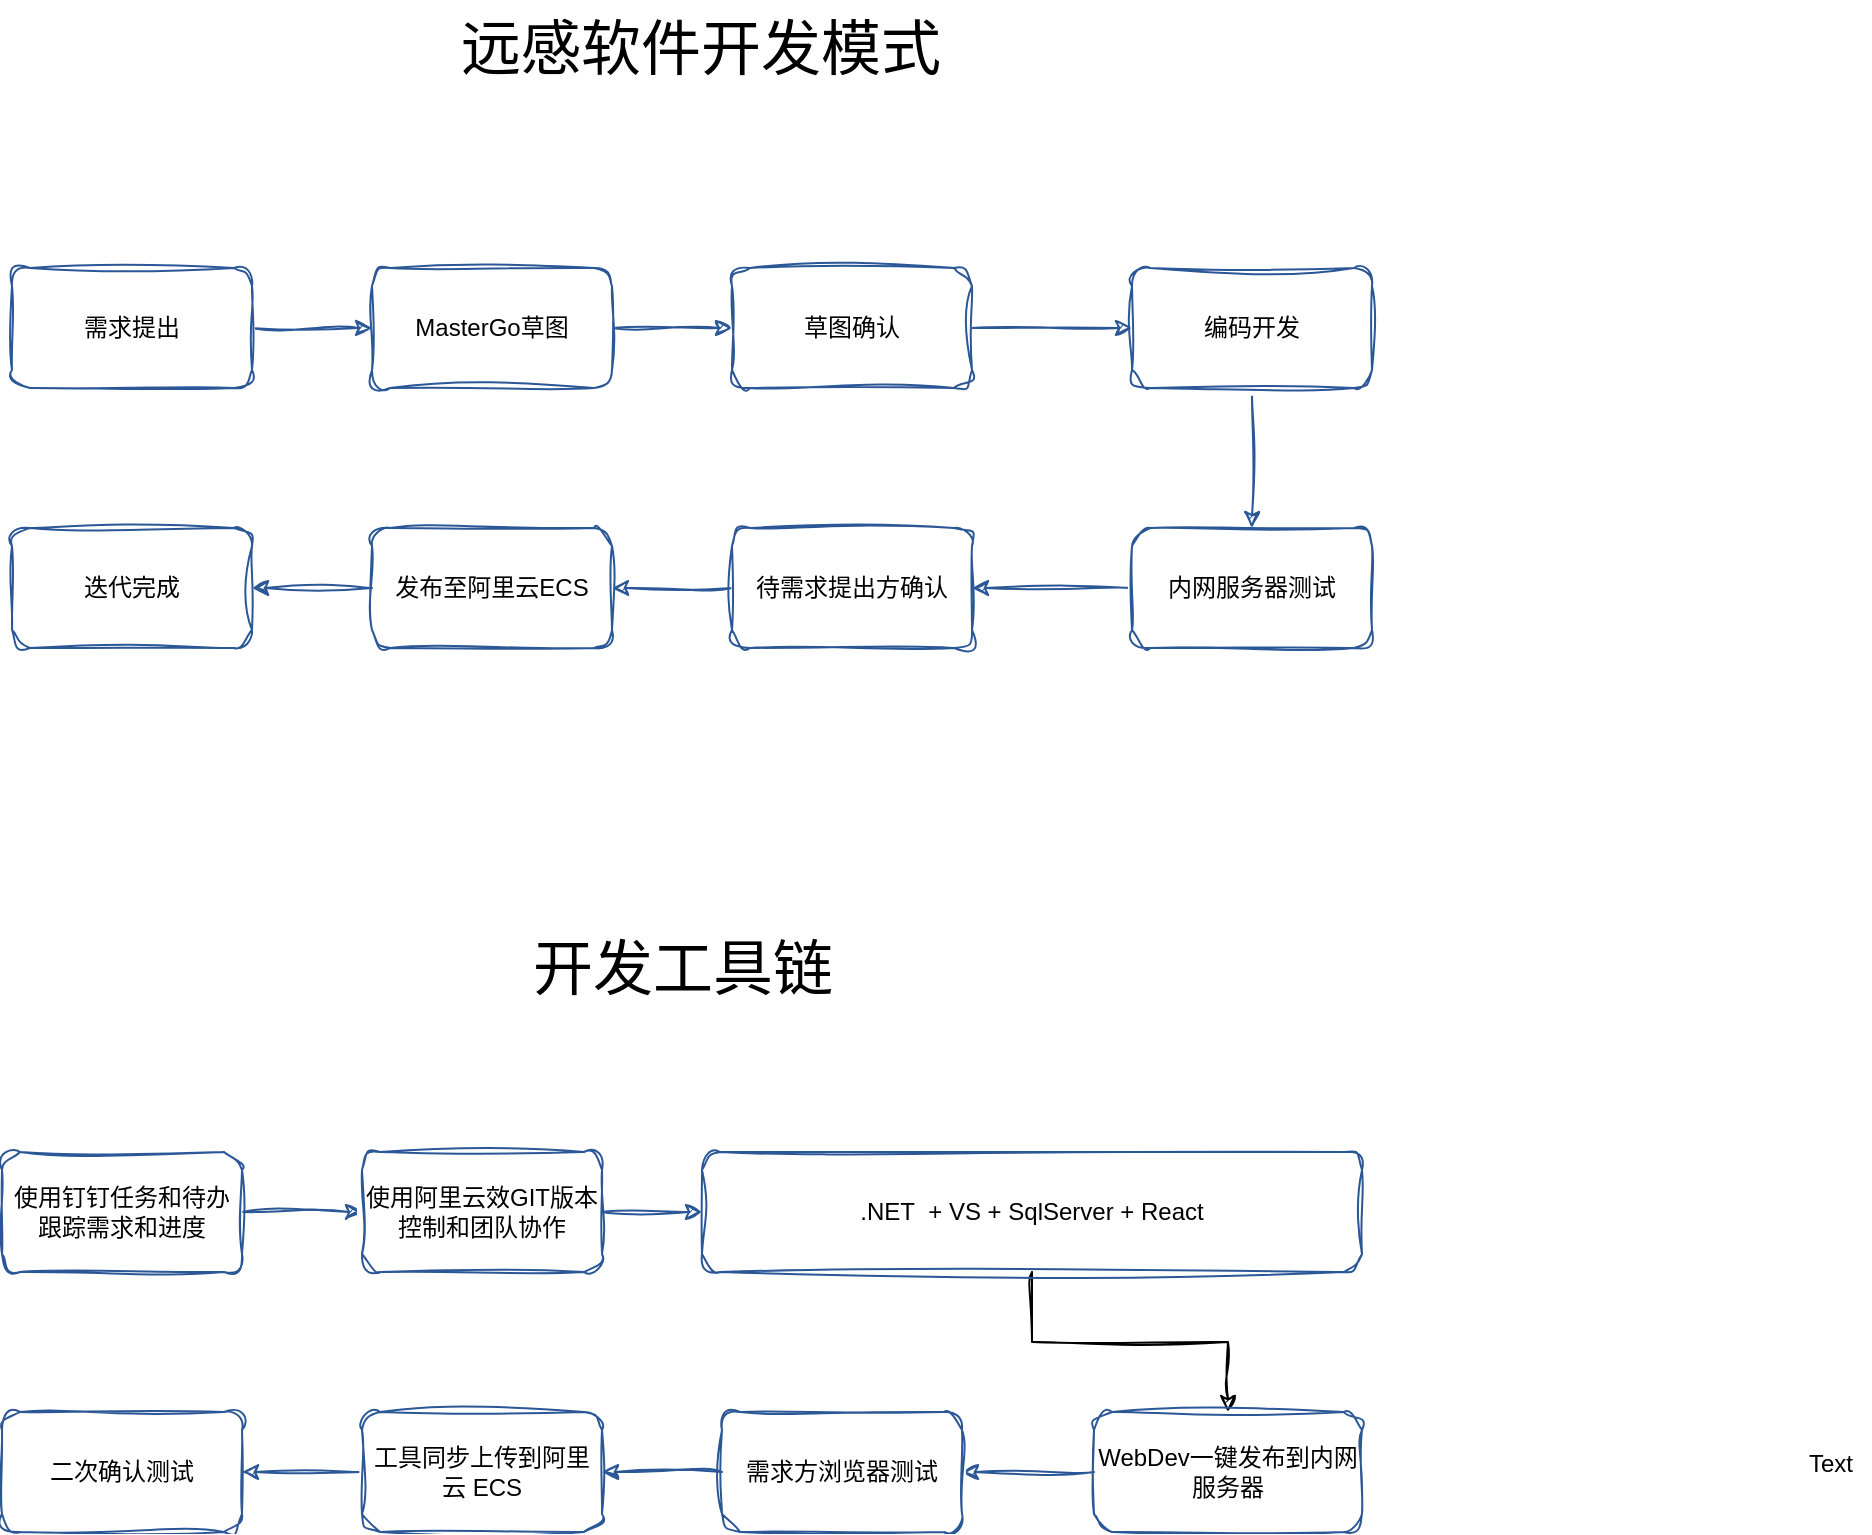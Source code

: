 <mxfile version="21.1.8" type="github">
  <diagram name="第 1 页" id="J1YRUa0OZ2RkJ96QdJu6">
    <mxGraphModel dx="1434" dy="796" grid="0" gridSize="10" guides="1" tooltips="1" connect="1" arrows="1" fold="1" page="1" pageScale="1" pageWidth="827" pageHeight="1169" math="0" shadow="0">
      <root>
        <mxCell id="0" />
        <mxCell id="1" parent="0" />
        <mxCell id="fjiemUw4WQ8zHXGumyIW-3" value="" style="edgeStyle=orthogonalEdgeStyle;rounded=0;orthogonalLoop=1;jettySize=auto;html=1;sketch=1;curveFitting=1;jiggle=2;strokeColor=#2B5797;" edge="1" parent="1" source="fjiemUw4WQ8zHXGumyIW-1" target="fjiemUw4WQ8zHXGumyIW-2">
          <mxGeometry relative="1" as="geometry" />
        </mxCell>
        <mxCell id="fjiemUw4WQ8zHXGumyIW-1" value="需求提出" style="rounded=1;whiteSpace=wrap;html=1;sketch=1;curveFitting=1;jiggle=2;strokeColor=#2B5797;" vertex="1" parent="1">
          <mxGeometry x="74" y="223" width="120" height="60" as="geometry" />
        </mxCell>
        <mxCell id="fjiemUw4WQ8zHXGumyIW-7" value="" style="edgeStyle=orthogonalEdgeStyle;rounded=0;orthogonalLoop=1;jettySize=auto;html=1;sketch=1;curveFitting=1;jiggle=2;strokeColor=#2B5797;" edge="1" parent="1" source="fjiemUw4WQ8zHXGumyIW-2" target="fjiemUw4WQ8zHXGumyIW-6">
          <mxGeometry relative="1" as="geometry" />
        </mxCell>
        <mxCell id="fjiemUw4WQ8zHXGumyIW-2" value="MasterGo草图" style="whiteSpace=wrap;html=1;rounded=1;sketch=1;curveFitting=1;jiggle=2;strokeColor=#2B5797;" vertex="1" parent="1">
          <mxGeometry x="254" y="223" width="120" height="60" as="geometry" />
        </mxCell>
        <mxCell id="fjiemUw4WQ8zHXGumyIW-9" value="" style="edgeStyle=orthogonalEdgeStyle;rounded=0;orthogonalLoop=1;jettySize=auto;html=1;sketch=1;curveFitting=1;jiggle=2;strokeColor=#2B5797;" edge="1" parent="1" source="fjiemUw4WQ8zHXGumyIW-6" target="fjiemUw4WQ8zHXGumyIW-8">
          <mxGeometry relative="1" as="geometry" />
        </mxCell>
        <mxCell id="fjiemUw4WQ8zHXGumyIW-6" value="草图确认" style="whiteSpace=wrap;html=1;rounded=1;sketch=1;curveFitting=1;jiggle=2;strokeColor=#2B5797;" vertex="1" parent="1">
          <mxGeometry x="434" y="223" width="120" height="60" as="geometry" />
        </mxCell>
        <mxCell id="fjiemUw4WQ8zHXGumyIW-11" value="" style="edgeStyle=orthogonalEdgeStyle;rounded=0;orthogonalLoop=1;jettySize=auto;html=1;sketch=1;curveFitting=1;jiggle=2;strokeColor=#2B5797;" edge="1" parent="1" source="fjiemUw4WQ8zHXGumyIW-8" target="fjiemUw4WQ8zHXGumyIW-10">
          <mxGeometry relative="1" as="geometry" />
        </mxCell>
        <mxCell id="fjiemUw4WQ8zHXGumyIW-8" value="编码开发" style="whiteSpace=wrap;html=1;rounded=1;sketch=1;curveFitting=1;jiggle=2;strokeColor=#2B5797;" vertex="1" parent="1">
          <mxGeometry x="634" y="223" width="120" height="60" as="geometry" />
        </mxCell>
        <mxCell id="fjiemUw4WQ8zHXGumyIW-13" value="" style="edgeStyle=orthogonalEdgeStyle;rounded=0;orthogonalLoop=1;jettySize=auto;html=1;sketch=1;curveFitting=1;jiggle=2;strokeColor=#2B5797;" edge="1" parent="1" source="fjiemUw4WQ8zHXGumyIW-10" target="fjiemUw4WQ8zHXGumyIW-12">
          <mxGeometry relative="1" as="geometry" />
        </mxCell>
        <mxCell id="fjiemUw4WQ8zHXGumyIW-10" value="内网服务器测试" style="whiteSpace=wrap;html=1;rounded=1;sketch=1;curveFitting=1;jiggle=2;strokeColor=#2B5797;" vertex="1" parent="1">
          <mxGeometry x="634" y="353" width="120" height="60" as="geometry" />
        </mxCell>
        <mxCell id="fjiemUw4WQ8zHXGumyIW-15" value="" style="edgeStyle=orthogonalEdgeStyle;rounded=0;orthogonalLoop=1;jettySize=auto;html=1;sketch=1;curveFitting=1;jiggle=2;strokeColor=#2B5797;" edge="1" parent="1" source="fjiemUw4WQ8zHXGumyIW-12" target="fjiemUw4WQ8zHXGumyIW-14">
          <mxGeometry relative="1" as="geometry" />
        </mxCell>
        <mxCell id="fjiemUw4WQ8zHXGumyIW-12" value="待需求提出方确认" style="whiteSpace=wrap;html=1;rounded=1;sketch=1;curveFitting=1;jiggle=2;strokeColor=#2B5797;" vertex="1" parent="1">
          <mxGeometry x="434" y="353" width="120" height="60" as="geometry" />
        </mxCell>
        <mxCell id="fjiemUw4WQ8zHXGumyIW-17" value="" style="edgeStyle=orthogonalEdgeStyle;rounded=0;orthogonalLoop=1;jettySize=auto;html=1;sketch=1;curveFitting=1;jiggle=2;strokeColor=#2B5797;" edge="1" parent="1" source="fjiemUw4WQ8zHXGumyIW-14" target="fjiemUw4WQ8zHXGumyIW-16">
          <mxGeometry relative="1" as="geometry" />
        </mxCell>
        <mxCell id="fjiemUw4WQ8zHXGumyIW-14" value="发布至阿里云ECS" style="whiteSpace=wrap;html=1;rounded=1;sketch=1;curveFitting=1;jiggle=2;strokeColor=#2B5797;" vertex="1" parent="1">
          <mxGeometry x="254" y="353" width="120" height="60" as="geometry" />
        </mxCell>
        <mxCell id="fjiemUw4WQ8zHXGumyIW-16" value="迭代完成" style="whiteSpace=wrap;html=1;rounded=1;sketch=1;curveFitting=1;jiggle=2;strokeColor=#2B5797;" vertex="1" parent="1">
          <mxGeometry x="74" y="353" width="120" height="60" as="geometry" />
        </mxCell>
        <mxCell id="fjiemUw4WQ8zHXGumyIW-22" value="&lt;font style=&quot;font-size: 30px;&quot;&gt;远感软件开发模式&lt;/font&gt;" style="text;html=1;align=center;verticalAlign=middle;resizable=0;points=[];autosize=1;strokeColor=none;fillColor=none;" vertex="1" parent="1">
          <mxGeometry x="289" y="89" width="258" height="48" as="geometry" />
        </mxCell>
        <mxCell id="fjiemUw4WQ8zHXGumyIW-23" value="&lt;span style=&quot;font-size: 30px;&quot;&gt;开发工具链&lt;/span&gt;" style="text;html=1;align=center;verticalAlign=middle;resizable=0;points=[];autosize=1;strokeColor=none;fillColor=none;" vertex="1" parent="1">
          <mxGeometry x="325" y="549" width="168" height="48" as="geometry" />
        </mxCell>
        <mxCell id="fjiemUw4WQ8zHXGumyIW-24" value="" style="edgeStyle=orthogonalEdgeStyle;rounded=0;orthogonalLoop=1;jettySize=auto;html=1;sketch=1;curveFitting=1;jiggle=2;strokeColor=#2B5797;" edge="1" parent="1" source="fjiemUw4WQ8zHXGumyIW-25" target="fjiemUw4WQ8zHXGumyIW-27">
          <mxGeometry relative="1" as="geometry" />
        </mxCell>
        <mxCell id="fjiemUw4WQ8zHXGumyIW-25" value="使用钉钉任务和待办跟踪需求和进度" style="rounded=1;whiteSpace=wrap;html=1;sketch=1;curveFitting=1;jiggle=2;strokeColor=#2B5797;" vertex="1" parent="1">
          <mxGeometry x="69" y="665" width="120" height="60" as="geometry" />
        </mxCell>
        <mxCell id="fjiemUw4WQ8zHXGumyIW-26" value="" style="edgeStyle=orthogonalEdgeStyle;rounded=0;orthogonalLoop=1;jettySize=auto;html=1;sketch=1;curveFitting=1;jiggle=2;strokeColor=#2B5797;" edge="1" parent="1" source="fjiemUw4WQ8zHXGumyIW-27" target="fjiemUw4WQ8zHXGumyIW-29">
          <mxGeometry relative="1" as="geometry" />
        </mxCell>
        <mxCell id="fjiemUw4WQ8zHXGumyIW-27" value="使用阿里云效GIT版本控制和团队协作" style="whiteSpace=wrap;html=1;rounded=1;sketch=1;curveFitting=1;jiggle=2;strokeColor=#2B5797;" vertex="1" parent="1">
          <mxGeometry x="249" y="665" width="120" height="60" as="geometry" />
        </mxCell>
        <mxCell id="fjiemUw4WQ8zHXGumyIW-40" style="edgeStyle=orthogonalEdgeStyle;rounded=0;orthogonalLoop=1;jettySize=auto;html=1;entryX=0.5;entryY=0;entryDx=0;entryDy=0;sketch=1;curveFitting=1;jiggle=2;" edge="1" parent="1" source="fjiemUw4WQ8zHXGumyIW-29" target="fjiemUw4WQ8zHXGumyIW-33">
          <mxGeometry relative="1" as="geometry" />
        </mxCell>
        <mxCell id="fjiemUw4WQ8zHXGumyIW-29" value=".NET&amp;nbsp; + VS + SqlServer + React" style="whiteSpace=wrap;html=1;rounded=1;sketch=1;curveFitting=1;jiggle=2;strokeColor=#2B5797;" vertex="1" parent="1">
          <mxGeometry x="419" y="665" width="330" height="60" as="geometry" />
        </mxCell>
        <mxCell id="fjiemUw4WQ8zHXGumyIW-32" value="" style="edgeStyle=orthogonalEdgeStyle;rounded=0;orthogonalLoop=1;jettySize=auto;html=1;sketch=1;curveFitting=1;jiggle=2;strokeColor=#2B5797;" edge="1" parent="1" source="fjiemUw4WQ8zHXGumyIW-33" target="fjiemUw4WQ8zHXGumyIW-35">
          <mxGeometry relative="1" as="geometry" />
        </mxCell>
        <mxCell id="fjiemUw4WQ8zHXGumyIW-33" value="WebDev一键发布到内网服务器" style="whiteSpace=wrap;html=1;rounded=1;sketch=1;curveFitting=1;jiggle=2;strokeColor=#2B5797;" vertex="1" parent="1">
          <mxGeometry x="615" y="795" width="134" height="60" as="geometry" />
        </mxCell>
        <mxCell id="fjiemUw4WQ8zHXGumyIW-34" value="" style="edgeStyle=orthogonalEdgeStyle;rounded=0;orthogonalLoop=1;jettySize=auto;html=1;sketch=1;curveFitting=1;jiggle=2;strokeColor=#2B5797;" edge="1" parent="1" source="fjiemUw4WQ8zHXGumyIW-35" target="fjiemUw4WQ8zHXGumyIW-37">
          <mxGeometry relative="1" as="geometry" />
        </mxCell>
        <mxCell id="fjiemUw4WQ8zHXGumyIW-35" value="需求方浏览器测试" style="whiteSpace=wrap;html=1;rounded=1;sketch=1;curveFitting=1;jiggle=2;strokeColor=#2B5797;" vertex="1" parent="1">
          <mxGeometry x="429" y="795" width="120" height="60" as="geometry" />
        </mxCell>
        <mxCell id="fjiemUw4WQ8zHXGumyIW-36" value="" style="edgeStyle=orthogonalEdgeStyle;rounded=0;orthogonalLoop=1;jettySize=auto;html=1;sketch=1;curveFitting=1;jiggle=2;strokeColor=#2B5797;" edge="1" parent="1" source="fjiemUw4WQ8zHXGumyIW-37" target="fjiemUw4WQ8zHXGumyIW-38">
          <mxGeometry relative="1" as="geometry" />
        </mxCell>
        <mxCell id="fjiemUw4WQ8zHXGumyIW-37" value="工具同步上传到阿里云 ECS" style="whiteSpace=wrap;html=1;rounded=1;sketch=1;curveFitting=1;jiggle=2;strokeColor=#2B5797;" vertex="1" parent="1">
          <mxGeometry x="249" y="795" width="120" height="60" as="geometry" />
        </mxCell>
        <mxCell id="fjiemUw4WQ8zHXGumyIW-38" value="二次确认测试" style="whiteSpace=wrap;html=1;rounded=1;sketch=1;curveFitting=1;jiggle=2;strokeColor=#2B5797;" vertex="1" parent="1">
          <mxGeometry x="69" y="795" width="120" height="60" as="geometry" />
        </mxCell>
        <mxCell id="fjiemUw4WQ8zHXGumyIW-39" value="Text" style="text;html=1;align=center;verticalAlign=middle;resizable=0;points=[];autosize=1;strokeColor=none;fillColor=none;" vertex="1" parent="1">
          <mxGeometry x="963" y="808" width="40" height="26" as="geometry" />
        </mxCell>
      </root>
    </mxGraphModel>
  </diagram>
</mxfile>
